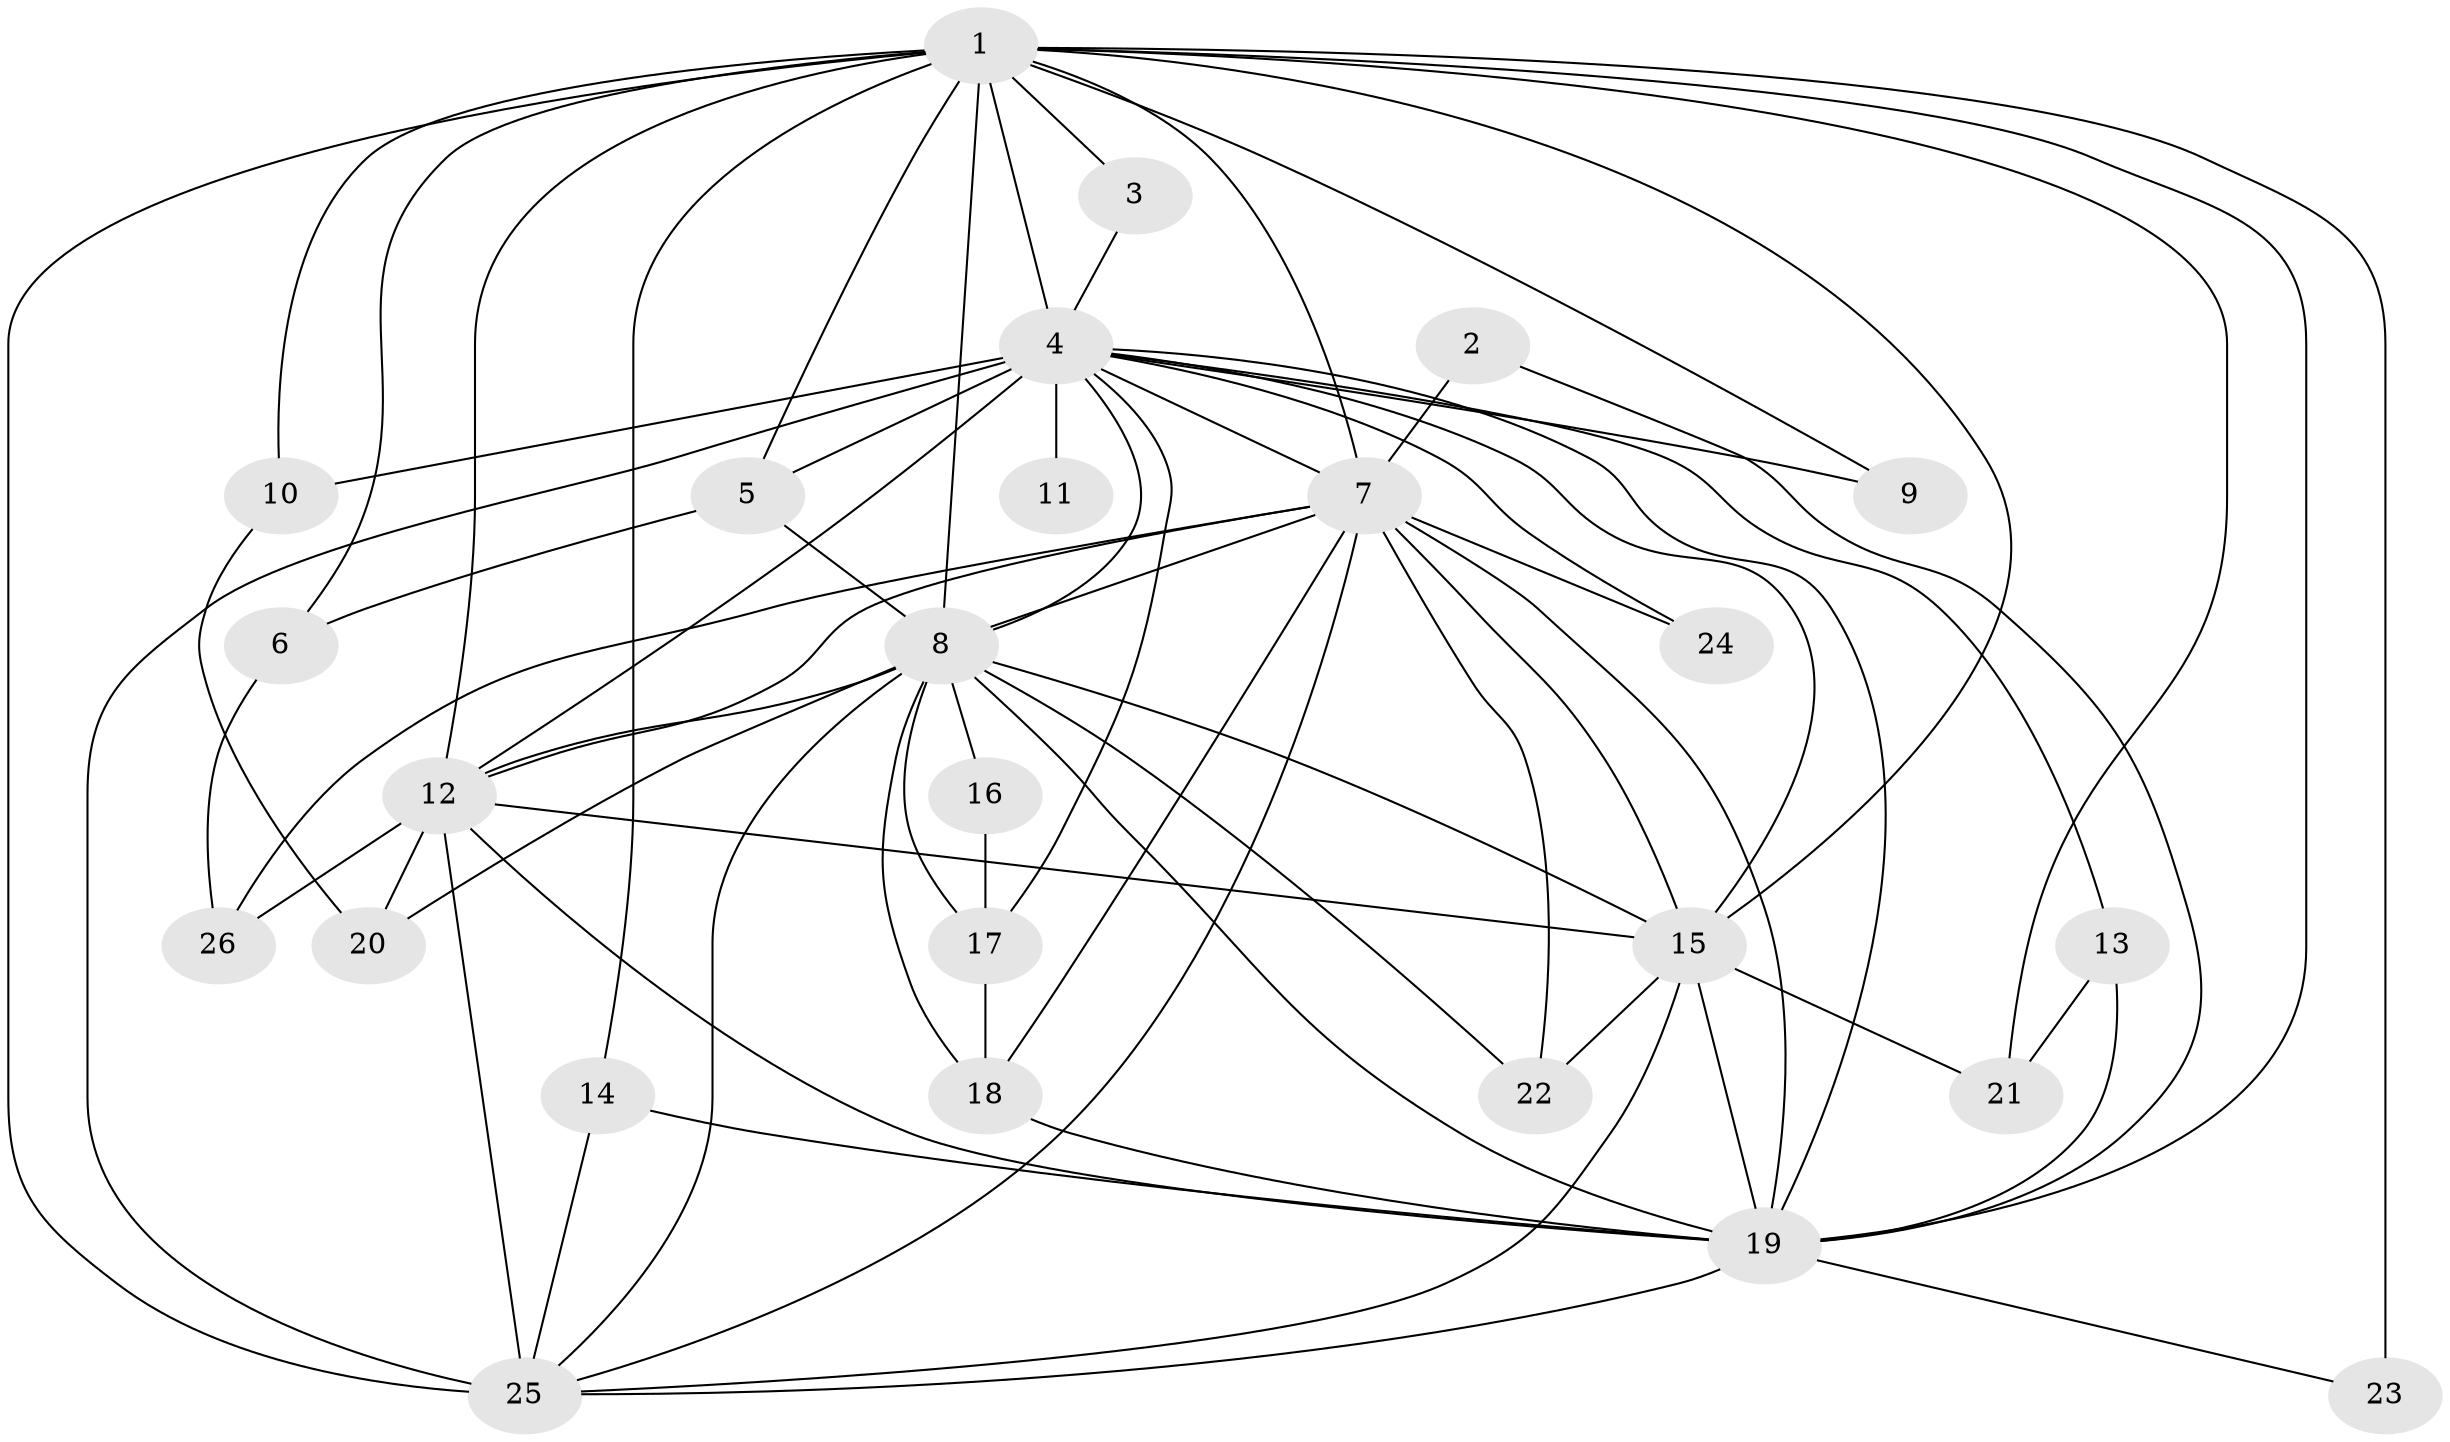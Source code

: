 // original degree distribution, {17: 0.057692307692307696, 13: 0.07692307692307693, 21: 0.019230769230769232, 11: 0.019230769230769232, 16: 0.019230769230769232, 2: 0.5384615384615384, 5: 0.019230769230769232, 4: 0.07692307692307693, 3: 0.15384615384615385, 6: 0.019230769230769232}
// Generated by graph-tools (version 1.1) at 2025/01/03/09/25 03:01:17]
// undirected, 26 vertices, 71 edges
graph export_dot {
graph [start="1"]
  node [color=gray90,style=filled];
  1;
  2;
  3;
  4;
  5;
  6;
  7;
  8;
  9;
  10;
  11;
  12;
  13;
  14;
  15;
  16;
  17;
  18;
  19;
  20;
  21;
  22;
  23;
  24;
  25;
  26;
  1 -- 3 [weight=1.0];
  1 -- 4 [weight=2.0];
  1 -- 5 [weight=1.0];
  1 -- 6 [weight=1.0];
  1 -- 7 [weight=2.0];
  1 -- 8 [weight=3.0];
  1 -- 9 [weight=1.0];
  1 -- 10 [weight=1.0];
  1 -- 12 [weight=3.0];
  1 -- 14 [weight=1.0];
  1 -- 15 [weight=3.0];
  1 -- 19 [weight=2.0];
  1 -- 21 [weight=1.0];
  1 -- 23 [weight=2.0];
  1 -- 25 [weight=4.0];
  2 -- 7 [weight=1.0];
  2 -- 19 [weight=1.0];
  3 -- 4 [weight=1.0];
  4 -- 5 [weight=2.0];
  4 -- 7 [weight=1.0];
  4 -- 8 [weight=1.0];
  4 -- 9 [weight=1.0];
  4 -- 10 [weight=2.0];
  4 -- 11 [weight=1.0];
  4 -- 12 [weight=1.0];
  4 -- 13 [weight=1.0];
  4 -- 15 [weight=1.0];
  4 -- 17 [weight=1.0];
  4 -- 19 [weight=1.0];
  4 -- 24 [weight=1.0];
  4 -- 25 [weight=3.0];
  5 -- 6 [weight=1.0];
  5 -- 8 [weight=1.0];
  6 -- 26 [weight=1.0];
  7 -- 8 [weight=2.0];
  7 -- 12 [weight=1.0];
  7 -- 15 [weight=2.0];
  7 -- 18 [weight=1.0];
  7 -- 19 [weight=1.0];
  7 -- 22 [weight=1.0];
  7 -- 24 [weight=1.0];
  7 -- 25 [weight=2.0];
  7 -- 26 [weight=1.0];
  8 -- 12 [weight=1.0];
  8 -- 15 [weight=1.0];
  8 -- 16 [weight=1.0];
  8 -- 17 [weight=1.0];
  8 -- 18 [weight=1.0];
  8 -- 19 [weight=1.0];
  8 -- 20 [weight=2.0];
  8 -- 22 [weight=1.0];
  8 -- 25 [weight=2.0];
  10 -- 20 [weight=1.0];
  12 -- 15 [weight=1.0];
  12 -- 19 [weight=1.0];
  12 -- 20 [weight=1.0];
  12 -- 25 [weight=3.0];
  12 -- 26 [weight=1.0];
  13 -- 19 [weight=2.0];
  13 -- 21 [weight=1.0];
  14 -- 19 [weight=1.0];
  14 -- 25 [weight=1.0];
  15 -- 19 [weight=1.0];
  15 -- 21 [weight=1.0];
  15 -- 22 [weight=1.0];
  15 -- 25 [weight=2.0];
  16 -- 17 [weight=1.0];
  17 -- 18 [weight=2.0];
  18 -- 19 [weight=2.0];
  19 -- 23 [weight=1.0];
  19 -- 25 [weight=3.0];
}
